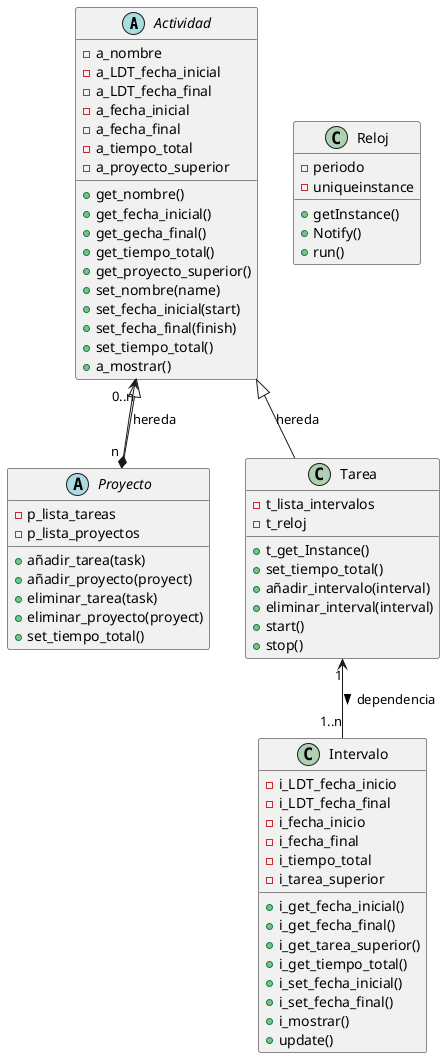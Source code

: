 @startuml

Actividad "0..n" <--* "n " Proyecto
Actividad <|-- Proyecto : hereda
Actividad <|-- Tarea : hereda
Tarea "1" <-- "1..n" Intervalo : dependencia >

Abstract Actividad {
-a_nombre
-a_LDT_fecha_inicial
-a_LDT_fecha_final
-a_fecha_inicial
-a_fecha_final
-a_tiempo_total
-a_proyecto_superior

+get_nombre()
+get_fecha_inicial()
+get_gecha_final()
+get_tiempo_total()
+get_proyecto_superior()
+set_nombre(name)
+set_fecha_inicial(start)
+set_fecha_final(finish)
+set_tiempo_total()
+a_mostrar()
}

Abstract Proyecto {
-p_lista_tareas
-p_lista_proyectos

+añadir_tarea(task)
+añadir_proyecto(proyect)
+eliminar_tarea(task)
+eliminar_proyecto(proyect)
+set_tiempo_total()
}

Class Tarea {
-t_lista_intervalos
-t_reloj

+t_get_Instance()
+set_tiempo_total()
+añadir_intervalo(interval)
+eliminar_interval(interval)
+start()
+stop()
}

Class Intervalo {
-i_LDT_fecha_inicio
-i_LDT_fecha_final
-i_fecha_inicio
-i_fecha_final
-i_tiempo_total
-i_tarea_superior

+i_get_fecha_inicial()
+i_get_fecha_final()
+i_get_tarea_superior()
+i_get_tiempo_total()
+i_set_fecha_inicial()
+i_set_fecha_final()
+i_mostrar()
+update()
}

Class Reloj {
-periodo
-uniqueinstance

+getInstance()
+Notify()
+run()
}

@enduml
